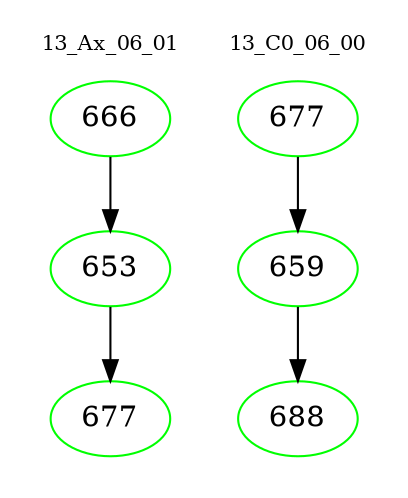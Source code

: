 digraph{
subgraph cluster_0 {
color = white
label = "13_Ax_06_01";
fontsize=10;
T0_666 [label="666", color="green"]
T0_666 -> T0_653 [color="black"]
T0_653 [label="653", color="green"]
T0_653 -> T0_677 [color="black"]
T0_677 [label="677", color="green"]
}
subgraph cluster_1 {
color = white
label = "13_C0_06_00";
fontsize=10;
T1_677 [label="677", color="green"]
T1_677 -> T1_659 [color="black"]
T1_659 [label="659", color="green"]
T1_659 -> T1_688 [color="black"]
T1_688 [label="688", color="green"]
}
}
